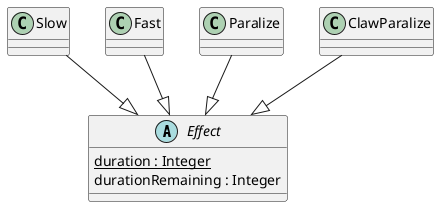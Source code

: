 @startuml effect

abstract class Effect{
    {static} duration : Integer
    durationRemaining : Integer
}

Slow --|> Effect
class Slow {
}

Fast --|> Effect
class Fast {
}

Paralize --|> Effect
class Paralize {
}

ClawParalize --|> Effect
class ClawParalize {
}


@enduml